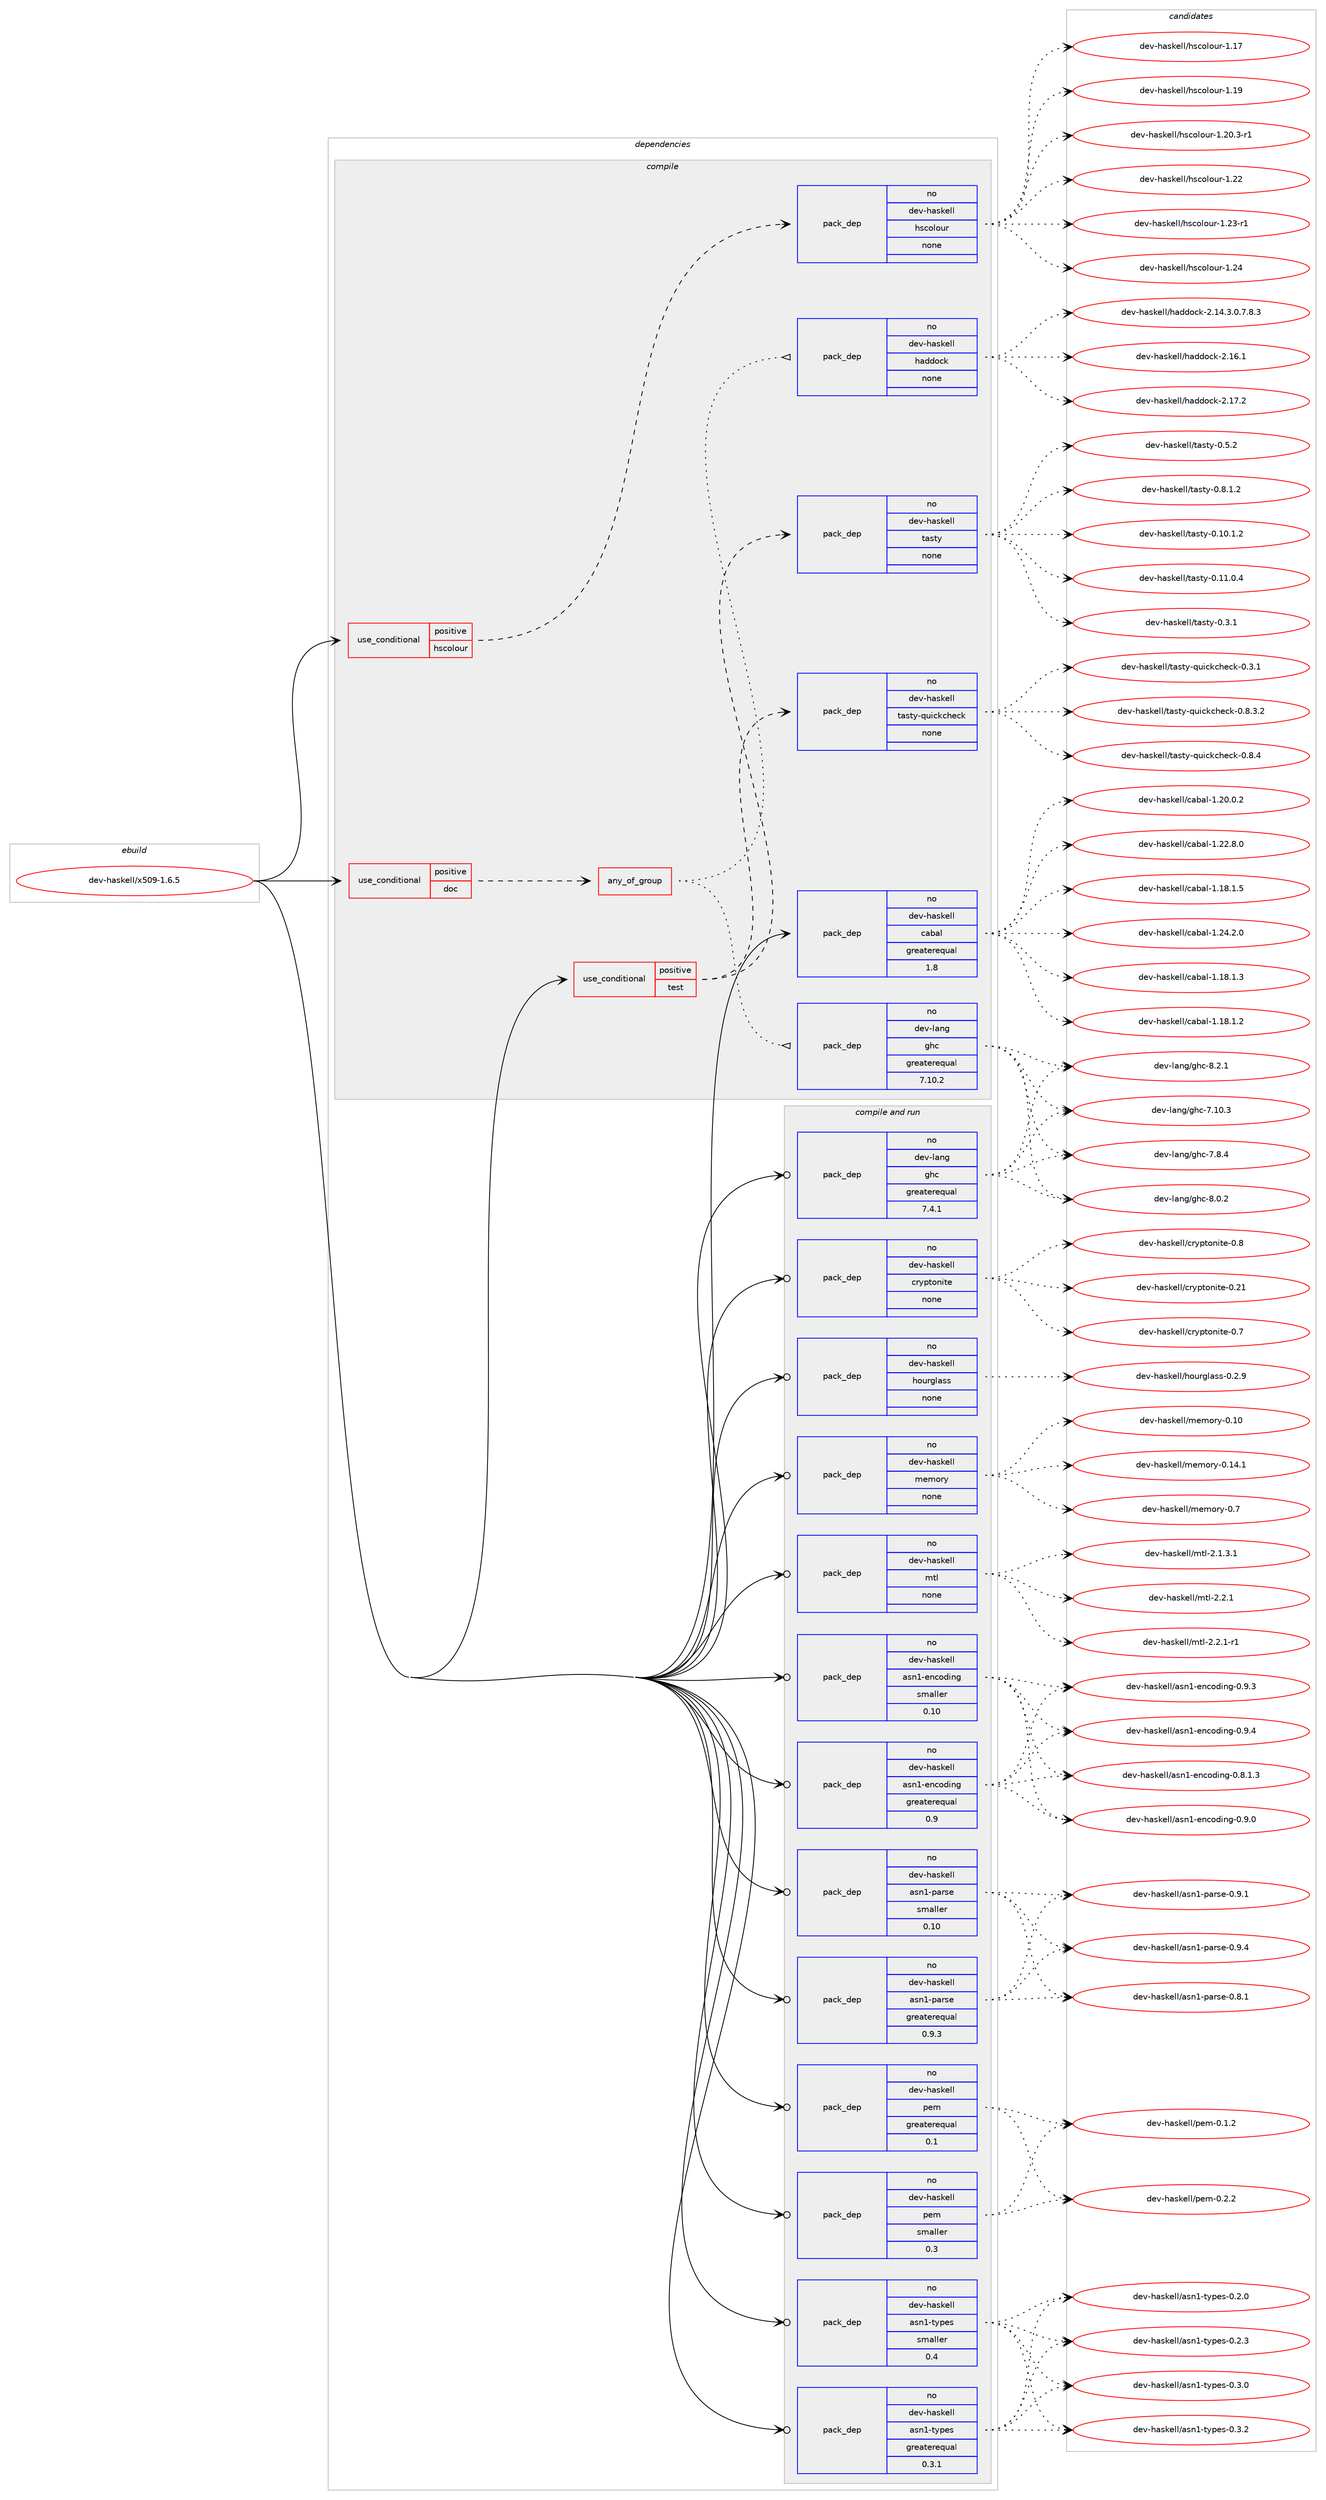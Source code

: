 digraph prolog {

# *************
# Graph options
# *************

newrank=true;
concentrate=true;
compound=true;
graph [rankdir=LR,fontname=Helvetica,fontsize=10,ranksep=1.5];#, ranksep=2.5, nodesep=0.2];
edge  [arrowhead=vee];
node  [fontname=Helvetica,fontsize=10];

# **********
# The ebuild
# **********

subgraph cluster_leftcol {
color=gray;
rank=same;
label=<<i>ebuild</i>>;
id [label="dev-haskell/x509-1.6.5", color=red, width=4, href="../dev-haskell/x509-1.6.5.svg"];
}

# ****************
# The dependencies
# ****************

subgraph cluster_midcol {
color=gray;
label=<<i>dependencies</i>>;
subgraph cluster_compile {
fillcolor="#eeeeee";
style=filled;
label=<<i>compile</i>>;
subgraph cond21413 {
dependency96197 [label=<<TABLE BORDER="0" CELLBORDER="1" CELLSPACING="0" CELLPADDING="4"><TR><TD ROWSPAN="3" CELLPADDING="10">use_conditional</TD></TR><TR><TD>positive</TD></TR><TR><TD>doc</TD></TR></TABLE>>, shape=none, color=red];
subgraph any2910 {
dependency96198 [label=<<TABLE BORDER="0" CELLBORDER="1" CELLSPACING="0" CELLPADDING="4"><TR><TD CELLPADDING="10">any_of_group</TD></TR></TABLE>>, shape=none, color=red];subgraph pack71844 {
dependency96199 [label=<<TABLE BORDER="0" CELLBORDER="1" CELLSPACING="0" CELLPADDING="4" WIDTH="220"><TR><TD ROWSPAN="6" CELLPADDING="30">pack_dep</TD></TR><TR><TD WIDTH="110">no</TD></TR><TR><TD>dev-haskell</TD></TR><TR><TD>haddock</TD></TR><TR><TD>none</TD></TR><TR><TD></TD></TR></TABLE>>, shape=none, color=blue];
}
dependency96198:e -> dependency96199:w [weight=20,style="dotted",arrowhead="oinv"];
subgraph pack71845 {
dependency96200 [label=<<TABLE BORDER="0" CELLBORDER="1" CELLSPACING="0" CELLPADDING="4" WIDTH="220"><TR><TD ROWSPAN="6" CELLPADDING="30">pack_dep</TD></TR><TR><TD WIDTH="110">no</TD></TR><TR><TD>dev-lang</TD></TR><TR><TD>ghc</TD></TR><TR><TD>greaterequal</TD></TR><TR><TD>7.10.2</TD></TR></TABLE>>, shape=none, color=blue];
}
dependency96198:e -> dependency96200:w [weight=20,style="dotted",arrowhead="oinv"];
}
dependency96197:e -> dependency96198:w [weight=20,style="dashed",arrowhead="vee"];
}
id:e -> dependency96197:w [weight=20,style="solid",arrowhead="vee"];
subgraph cond21414 {
dependency96201 [label=<<TABLE BORDER="0" CELLBORDER="1" CELLSPACING="0" CELLPADDING="4"><TR><TD ROWSPAN="3" CELLPADDING="10">use_conditional</TD></TR><TR><TD>positive</TD></TR><TR><TD>hscolour</TD></TR></TABLE>>, shape=none, color=red];
subgraph pack71846 {
dependency96202 [label=<<TABLE BORDER="0" CELLBORDER="1" CELLSPACING="0" CELLPADDING="4" WIDTH="220"><TR><TD ROWSPAN="6" CELLPADDING="30">pack_dep</TD></TR><TR><TD WIDTH="110">no</TD></TR><TR><TD>dev-haskell</TD></TR><TR><TD>hscolour</TD></TR><TR><TD>none</TD></TR><TR><TD></TD></TR></TABLE>>, shape=none, color=blue];
}
dependency96201:e -> dependency96202:w [weight=20,style="dashed",arrowhead="vee"];
}
id:e -> dependency96201:w [weight=20,style="solid",arrowhead="vee"];
subgraph cond21415 {
dependency96203 [label=<<TABLE BORDER="0" CELLBORDER="1" CELLSPACING="0" CELLPADDING="4"><TR><TD ROWSPAN="3" CELLPADDING="10">use_conditional</TD></TR><TR><TD>positive</TD></TR><TR><TD>test</TD></TR></TABLE>>, shape=none, color=red];
subgraph pack71847 {
dependency96204 [label=<<TABLE BORDER="0" CELLBORDER="1" CELLSPACING="0" CELLPADDING="4" WIDTH="220"><TR><TD ROWSPAN="6" CELLPADDING="30">pack_dep</TD></TR><TR><TD WIDTH="110">no</TD></TR><TR><TD>dev-haskell</TD></TR><TR><TD>tasty</TD></TR><TR><TD>none</TD></TR><TR><TD></TD></TR></TABLE>>, shape=none, color=blue];
}
dependency96203:e -> dependency96204:w [weight=20,style="dashed",arrowhead="vee"];
subgraph pack71848 {
dependency96205 [label=<<TABLE BORDER="0" CELLBORDER="1" CELLSPACING="0" CELLPADDING="4" WIDTH="220"><TR><TD ROWSPAN="6" CELLPADDING="30">pack_dep</TD></TR><TR><TD WIDTH="110">no</TD></TR><TR><TD>dev-haskell</TD></TR><TR><TD>tasty-quickcheck</TD></TR><TR><TD>none</TD></TR><TR><TD></TD></TR></TABLE>>, shape=none, color=blue];
}
dependency96203:e -> dependency96205:w [weight=20,style="dashed",arrowhead="vee"];
}
id:e -> dependency96203:w [weight=20,style="solid",arrowhead="vee"];
subgraph pack71849 {
dependency96206 [label=<<TABLE BORDER="0" CELLBORDER="1" CELLSPACING="0" CELLPADDING="4" WIDTH="220"><TR><TD ROWSPAN="6" CELLPADDING="30">pack_dep</TD></TR><TR><TD WIDTH="110">no</TD></TR><TR><TD>dev-haskell</TD></TR><TR><TD>cabal</TD></TR><TR><TD>greaterequal</TD></TR><TR><TD>1.8</TD></TR></TABLE>>, shape=none, color=blue];
}
id:e -> dependency96206:w [weight=20,style="solid",arrowhead="vee"];
}
subgraph cluster_compileandrun {
fillcolor="#eeeeee";
style=filled;
label=<<i>compile and run</i>>;
subgraph pack71850 {
dependency96207 [label=<<TABLE BORDER="0" CELLBORDER="1" CELLSPACING="0" CELLPADDING="4" WIDTH="220"><TR><TD ROWSPAN="6" CELLPADDING="30">pack_dep</TD></TR><TR><TD WIDTH="110">no</TD></TR><TR><TD>dev-haskell</TD></TR><TR><TD>asn1-encoding</TD></TR><TR><TD>greaterequal</TD></TR><TR><TD>0.9</TD></TR></TABLE>>, shape=none, color=blue];
}
id:e -> dependency96207:w [weight=20,style="solid",arrowhead="odotvee"];
subgraph pack71851 {
dependency96208 [label=<<TABLE BORDER="0" CELLBORDER="1" CELLSPACING="0" CELLPADDING="4" WIDTH="220"><TR><TD ROWSPAN="6" CELLPADDING="30">pack_dep</TD></TR><TR><TD WIDTH="110">no</TD></TR><TR><TD>dev-haskell</TD></TR><TR><TD>asn1-encoding</TD></TR><TR><TD>smaller</TD></TR><TR><TD>0.10</TD></TR></TABLE>>, shape=none, color=blue];
}
id:e -> dependency96208:w [weight=20,style="solid",arrowhead="odotvee"];
subgraph pack71852 {
dependency96209 [label=<<TABLE BORDER="0" CELLBORDER="1" CELLSPACING="0" CELLPADDING="4" WIDTH="220"><TR><TD ROWSPAN="6" CELLPADDING="30">pack_dep</TD></TR><TR><TD WIDTH="110">no</TD></TR><TR><TD>dev-haskell</TD></TR><TR><TD>asn1-parse</TD></TR><TR><TD>greaterequal</TD></TR><TR><TD>0.9.3</TD></TR></TABLE>>, shape=none, color=blue];
}
id:e -> dependency96209:w [weight=20,style="solid",arrowhead="odotvee"];
subgraph pack71853 {
dependency96210 [label=<<TABLE BORDER="0" CELLBORDER="1" CELLSPACING="0" CELLPADDING="4" WIDTH="220"><TR><TD ROWSPAN="6" CELLPADDING="30">pack_dep</TD></TR><TR><TD WIDTH="110">no</TD></TR><TR><TD>dev-haskell</TD></TR><TR><TD>asn1-parse</TD></TR><TR><TD>smaller</TD></TR><TR><TD>0.10</TD></TR></TABLE>>, shape=none, color=blue];
}
id:e -> dependency96210:w [weight=20,style="solid",arrowhead="odotvee"];
subgraph pack71854 {
dependency96211 [label=<<TABLE BORDER="0" CELLBORDER="1" CELLSPACING="0" CELLPADDING="4" WIDTH="220"><TR><TD ROWSPAN="6" CELLPADDING="30">pack_dep</TD></TR><TR><TD WIDTH="110">no</TD></TR><TR><TD>dev-haskell</TD></TR><TR><TD>asn1-types</TD></TR><TR><TD>greaterequal</TD></TR><TR><TD>0.3.1</TD></TR></TABLE>>, shape=none, color=blue];
}
id:e -> dependency96211:w [weight=20,style="solid",arrowhead="odotvee"];
subgraph pack71855 {
dependency96212 [label=<<TABLE BORDER="0" CELLBORDER="1" CELLSPACING="0" CELLPADDING="4" WIDTH="220"><TR><TD ROWSPAN="6" CELLPADDING="30">pack_dep</TD></TR><TR><TD WIDTH="110">no</TD></TR><TR><TD>dev-haskell</TD></TR><TR><TD>asn1-types</TD></TR><TR><TD>smaller</TD></TR><TR><TD>0.4</TD></TR></TABLE>>, shape=none, color=blue];
}
id:e -> dependency96212:w [weight=20,style="solid",arrowhead="odotvee"];
subgraph pack71856 {
dependency96213 [label=<<TABLE BORDER="0" CELLBORDER="1" CELLSPACING="0" CELLPADDING="4" WIDTH="220"><TR><TD ROWSPAN="6" CELLPADDING="30">pack_dep</TD></TR><TR><TD WIDTH="110">no</TD></TR><TR><TD>dev-haskell</TD></TR><TR><TD>cryptonite</TD></TR><TR><TD>none</TD></TR><TR><TD></TD></TR></TABLE>>, shape=none, color=blue];
}
id:e -> dependency96213:w [weight=20,style="solid",arrowhead="odotvee"];
subgraph pack71857 {
dependency96214 [label=<<TABLE BORDER="0" CELLBORDER="1" CELLSPACING="0" CELLPADDING="4" WIDTH="220"><TR><TD ROWSPAN="6" CELLPADDING="30">pack_dep</TD></TR><TR><TD WIDTH="110">no</TD></TR><TR><TD>dev-haskell</TD></TR><TR><TD>hourglass</TD></TR><TR><TD>none</TD></TR><TR><TD></TD></TR></TABLE>>, shape=none, color=blue];
}
id:e -> dependency96214:w [weight=20,style="solid",arrowhead="odotvee"];
subgraph pack71858 {
dependency96215 [label=<<TABLE BORDER="0" CELLBORDER="1" CELLSPACING="0" CELLPADDING="4" WIDTH="220"><TR><TD ROWSPAN="6" CELLPADDING="30">pack_dep</TD></TR><TR><TD WIDTH="110">no</TD></TR><TR><TD>dev-haskell</TD></TR><TR><TD>memory</TD></TR><TR><TD>none</TD></TR><TR><TD></TD></TR></TABLE>>, shape=none, color=blue];
}
id:e -> dependency96215:w [weight=20,style="solid",arrowhead="odotvee"];
subgraph pack71859 {
dependency96216 [label=<<TABLE BORDER="0" CELLBORDER="1" CELLSPACING="0" CELLPADDING="4" WIDTH="220"><TR><TD ROWSPAN="6" CELLPADDING="30">pack_dep</TD></TR><TR><TD WIDTH="110">no</TD></TR><TR><TD>dev-haskell</TD></TR><TR><TD>mtl</TD></TR><TR><TD>none</TD></TR><TR><TD></TD></TR></TABLE>>, shape=none, color=blue];
}
id:e -> dependency96216:w [weight=20,style="solid",arrowhead="odotvee"];
subgraph pack71860 {
dependency96217 [label=<<TABLE BORDER="0" CELLBORDER="1" CELLSPACING="0" CELLPADDING="4" WIDTH="220"><TR><TD ROWSPAN="6" CELLPADDING="30">pack_dep</TD></TR><TR><TD WIDTH="110">no</TD></TR><TR><TD>dev-haskell</TD></TR><TR><TD>pem</TD></TR><TR><TD>greaterequal</TD></TR><TR><TD>0.1</TD></TR></TABLE>>, shape=none, color=blue];
}
id:e -> dependency96217:w [weight=20,style="solid",arrowhead="odotvee"];
subgraph pack71861 {
dependency96218 [label=<<TABLE BORDER="0" CELLBORDER="1" CELLSPACING="0" CELLPADDING="4" WIDTH="220"><TR><TD ROWSPAN="6" CELLPADDING="30">pack_dep</TD></TR><TR><TD WIDTH="110">no</TD></TR><TR><TD>dev-haskell</TD></TR><TR><TD>pem</TD></TR><TR><TD>smaller</TD></TR><TR><TD>0.3</TD></TR></TABLE>>, shape=none, color=blue];
}
id:e -> dependency96218:w [weight=20,style="solid",arrowhead="odotvee"];
subgraph pack71862 {
dependency96219 [label=<<TABLE BORDER="0" CELLBORDER="1" CELLSPACING="0" CELLPADDING="4" WIDTH="220"><TR><TD ROWSPAN="6" CELLPADDING="30">pack_dep</TD></TR><TR><TD WIDTH="110">no</TD></TR><TR><TD>dev-lang</TD></TR><TR><TD>ghc</TD></TR><TR><TD>greaterequal</TD></TR><TR><TD>7.4.1</TD></TR></TABLE>>, shape=none, color=blue];
}
id:e -> dependency96219:w [weight=20,style="solid",arrowhead="odotvee"];
}
subgraph cluster_run {
fillcolor="#eeeeee";
style=filled;
label=<<i>run</i>>;
}
}

# **************
# The candidates
# **************

subgraph cluster_choices {
rank=same;
color=gray;
label=<<i>candidates</i>>;

subgraph choice71844 {
color=black;
nodesep=1;
choice1001011184510497115107101108108471049710010011199107455046495246514648465546564651 [label="dev-haskell/haddock-2.14.3.0.7.8.3", color=red, width=4,href="../dev-haskell/haddock-2.14.3.0.7.8.3.svg"];
choice100101118451049711510710110810847104971001001119910745504649544649 [label="dev-haskell/haddock-2.16.1", color=red, width=4,href="../dev-haskell/haddock-2.16.1.svg"];
choice100101118451049711510710110810847104971001001119910745504649554650 [label="dev-haskell/haddock-2.17.2", color=red, width=4,href="../dev-haskell/haddock-2.17.2.svg"];
dependency96199:e -> choice1001011184510497115107101108108471049710010011199107455046495246514648465546564651:w [style=dotted,weight="100"];
dependency96199:e -> choice100101118451049711510710110810847104971001001119910745504649544649:w [style=dotted,weight="100"];
dependency96199:e -> choice100101118451049711510710110810847104971001001119910745504649554650:w [style=dotted,weight="100"];
}
subgraph choice71845 {
color=black;
nodesep=1;
choice1001011184510897110103471031049945554649484651 [label="dev-lang/ghc-7.10.3", color=red, width=4,href="../dev-lang/ghc-7.10.3.svg"];
choice10010111845108971101034710310499455546564652 [label="dev-lang/ghc-7.8.4", color=red, width=4,href="../dev-lang/ghc-7.8.4.svg"];
choice10010111845108971101034710310499455646484650 [label="dev-lang/ghc-8.0.2", color=red, width=4,href="../dev-lang/ghc-8.0.2.svg"];
choice10010111845108971101034710310499455646504649 [label="dev-lang/ghc-8.2.1", color=red, width=4,href="../dev-lang/ghc-8.2.1.svg"];
dependency96200:e -> choice1001011184510897110103471031049945554649484651:w [style=dotted,weight="100"];
dependency96200:e -> choice10010111845108971101034710310499455546564652:w [style=dotted,weight="100"];
dependency96200:e -> choice10010111845108971101034710310499455646484650:w [style=dotted,weight="100"];
dependency96200:e -> choice10010111845108971101034710310499455646504649:w [style=dotted,weight="100"];
}
subgraph choice71846 {
color=black;
nodesep=1;
choice100101118451049711510710110810847104115991111081111171144549464955 [label="dev-haskell/hscolour-1.17", color=red, width=4,href="../dev-haskell/hscolour-1.17.svg"];
choice100101118451049711510710110810847104115991111081111171144549464957 [label="dev-haskell/hscolour-1.19", color=red, width=4,href="../dev-haskell/hscolour-1.19.svg"];
choice10010111845104971151071011081084710411599111108111117114454946504846514511449 [label="dev-haskell/hscolour-1.20.3-r1", color=red, width=4,href="../dev-haskell/hscolour-1.20.3-r1.svg"];
choice100101118451049711510710110810847104115991111081111171144549465050 [label="dev-haskell/hscolour-1.22", color=red, width=4,href="../dev-haskell/hscolour-1.22.svg"];
choice1001011184510497115107101108108471041159911110811111711445494650514511449 [label="dev-haskell/hscolour-1.23-r1", color=red, width=4,href="../dev-haskell/hscolour-1.23-r1.svg"];
choice100101118451049711510710110810847104115991111081111171144549465052 [label="dev-haskell/hscolour-1.24", color=red, width=4,href="../dev-haskell/hscolour-1.24.svg"];
dependency96202:e -> choice100101118451049711510710110810847104115991111081111171144549464955:w [style=dotted,weight="100"];
dependency96202:e -> choice100101118451049711510710110810847104115991111081111171144549464957:w [style=dotted,weight="100"];
dependency96202:e -> choice10010111845104971151071011081084710411599111108111117114454946504846514511449:w [style=dotted,weight="100"];
dependency96202:e -> choice100101118451049711510710110810847104115991111081111171144549465050:w [style=dotted,weight="100"];
dependency96202:e -> choice1001011184510497115107101108108471041159911110811111711445494650514511449:w [style=dotted,weight="100"];
dependency96202:e -> choice100101118451049711510710110810847104115991111081111171144549465052:w [style=dotted,weight="100"];
}
subgraph choice71847 {
color=black;
nodesep=1;
choice10010111845104971151071011081084711697115116121454846494846494650 [label="dev-haskell/tasty-0.10.1.2", color=red, width=4,href="../dev-haskell/tasty-0.10.1.2.svg"];
choice10010111845104971151071011081084711697115116121454846494946484652 [label="dev-haskell/tasty-0.11.0.4", color=red, width=4,href="../dev-haskell/tasty-0.11.0.4.svg"];
choice10010111845104971151071011081084711697115116121454846514649 [label="dev-haskell/tasty-0.3.1", color=red, width=4,href="../dev-haskell/tasty-0.3.1.svg"];
choice10010111845104971151071011081084711697115116121454846534650 [label="dev-haskell/tasty-0.5.2", color=red, width=4,href="../dev-haskell/tasty-0.5.2.svg"];
choice100101118451049711510710110810847116971151161214548465646494650 [label="dev-haskell/tasty-0.8.1.2", color=red, width=4,href="../dev-haskell/tasty-0.8.1.2.svg"];
dependency96204:e -> choice10010111845104971151071011081084711697115116121454846494846494650:w [style=dotted,weight="100"];
dependency96204:e -> choice10010111845104971151071011081084711697115116121454846494946484652:w [style=dotted,weight="100"];
dependency96204:e -> choice10010111845104971151071011081084711697115116121454846514649:w [style=dotted,weight="100"];
dependency96204:e -> choice10010111845104971151071011081084711697115116121454846534650:w [style=dotted,weight="100"];
dependency96204:e -> choice100101118451049711510710110810847116971151161214548465646494650:w [style=dotted,weight="100"];
}
subgraph choice71848 {
color=black;
nodesep=1;
choice1001011184510497115107101108108471169711511612145113117105991079910410199107454846514649 [label="dev-haskell/tasty-quickcheck-0.3.1", color=red, width=4,href="../dev-haskell/tasty-quickcheck-0.3.1.svg"];
choice10010111845104971151071011081084711697115116121451131171059910799104101991074548465646514650 [label="dev-haskell/tasty-quickcheck-0.8.3.2", color=red, width=4,href="../dev-haskell/tasty-quickcheck-0.8.3.2.svg"];
choice1001011184510497115107101108108471169711511612145113117105991079910410199107454846564652 [label="dev-haskell/tasty-quickcheck-0.8.4", color=red, width=4,href="../dev-haskell/tasty-quickcheck-0.8.4.svg"];
dependency96205:e -> choice1001011184510497115107101108108471169711511612145113117105991079910410199107454846514649:w [style=dotted,weight="100"];
dependency96205:e -> choice10010111845104971151071011081084711697115116121451131171059910799104101991074548465646514650:w [style=dotted,weight="100"];
dependency96205:e -> choice1001011184510497115107101108108471169711511612145113117105991079910410199107454846564652:w [style=dotted,weight="100"];
}
subgraph choice71849 {
color=black;
nodesep=1;
choice10010111845104971151071011081084799979897108454946495646494650 [label="dev-haskell/cabal-1.18.1.2", color=red, width=4,href="../dev-haskell/cabal-1.18.1.2.svg"];
choice10010111845104971151071011081084799979897108454946495646494651 [label="dev-haskell/cabal-1.18.1.3", color=red, width=4,href="../dev-haskell/cabal-1.18.1.3.svg"];
choice10010111845104971151071011081084799979897108454946495646494653 [label="dev-haskell/cabal-1.18.1.5", color=red, width=4,href="../dev-haskell/cabal-1.18.1.5.svg"];
choice10010111845104971151071011081084799979897108454946504846484650 [label="dev-haskell/cabal-1.20.0.2", color=red, width=4,href="../dev-haskell/cabal-1.20.0.2.svg"];
choice10010111845104971151071011081084799979897108454946505046564648 [label="dev-haskell/cabal-1.22.8.0", color=red, width=4,href="../dev-haskell/cabal-1.22.8.0.svg"];
choice10010111845104971151071011081084799979897108454946505246504648 [label="dev-haskell/cabal-1.24.2.0", color=red, width=4,href="../dev-haskell/cabal-1.24.2.0.svg"];
dependency96206:e -> choice10010111845104971151071011081084799979897108454946495646494650:w [style=dotted,weight="100"];
dependency96206:e -> choice10010111845104971151071011081084799979897108454946495646494651:w [style=dotted,weight="100"];
dependency96206:e -> choice10010111845104971151071011081084799979897108454946495646494653:w [style=dotted,weight="100"];
dependency96206:e -> choice10010111845104971151071011081084799979897108454946504846484650:w [style=dotted,weight="100"];
dependency96206:e -> choice10010111845104971151071011081084799979897108454946505046564648:w [style=dotted,weight="100"];
dependency96206:e -> choice10010111845104971151071011081084799979897108454946505246504648:w [style=dotted,weight="100"];
}
subgraph choice71850 {
color=black;
nodesep=1;
choice100101118451049711510710110810847971151104945101110991111001051101034548465646494651 [label="dev-haskell/asn1-encoding-0.8.1.3", color=red, width=4,href="../dev-haskell/asn1-encoding-0.8.1.3.svg"];
choice10010111845104971151071011081084797115110494510111099111100105110103454846574648 [label="dev-haskell/asn1-encoding-0.9.0", color=red, width=4,href="../dev-haskell/asn1-encoding-0.9.0.svg"];
choice10010111845104971151071011081084797115110494510111099111100105110103454846574651 [label="dev-haskell/asn1-encoding-0.9.3", color=red, width=4,href="../dev-haskell/asn1-encoding-0.9.3.svg"];
choice10010111845104971151071011081084797115110494510111099111100105110103454846574652 [label="dev-haskell/asn1-encoding-0.9.4", color=red, width=4,href="../dev-haskell/asn1-encoding-0.9.4.svg"];
dependency96207:e -> choice100101118451049711510710110810847971151104945101110991111001051101034548465646494651:w [style=dotted,weight="100"];
dependency96207:e -> choice10010111845104971151071011081084797115110494510111099111100105110103454846574648:w [style=dotted,weight="100"];
dependency96207:e -> choice10010111845104971151071011081084797115110494510111099111100105110103454846574651:w [style=dotted,weight="100"];
dependency96207:e -> choice10010111845104971151071011081084797115110494510111099111100105110103454846574652:w [style=dotted,weight="100"];
}
subgraph choice71851 {
color=black;
nodesep=1;
choice100101118451049711510710110810847971151104945101110991111001051101034548465646494651 [label="dev-haskell/asn1-encoding-0.8.1.3", color=red, width=4,href="../dev-haskell/asn1-encoding-0.8.1.3.svg"];
choice10010111845104971151071011081084797115110494510111099111100105110103454846574648 [label="dev-haskell/asn1-encoding-0.9.0", color=red, width=4,href="../dev-haskell/asn1-encoding-0.9.0.svg"];
choice10010111845104971151071011081084797115110494510111099111100105110103454846574651 [label="dev-haskell/asn1-encoding-0.9.3", color=red, width=4,href="../dev-haskell/asn1-encoding-0.9.3.svg"];
choice10010111845104971151071011081084797115110494510111099111100105110103454846574652 [label="dev-haskell/asn1-encoding-0.9.4", color=red, width=4,href="../dev-haskell/asn1-encoding-0.9.4.svg"];
dependency96208:e -> choice100101118451049711510710110810847971151104945101110991111001051101034548465646494651:w [style=dotted,weight="100"];
dependency96208:e -> choice10010111845104971151071011081084797115110494510111099111100105110103454846574648:w [style=dotted,weight="100"];
dependency96208:e -> choice10010111845104971151071011081084797115110494510111099111100105110103454846574651:w [style=dotted,weight="100"];
dependency96208:e -> choice10010111845104971151071011081084797115110494510111099111100105110103454846574652:w [style=dotted,weight="100"];
}
subgraph choice71852 {
color=black;
nodesep=1;
choice10010111845104971151071011081084797115110494511297114115101454846564649 [label="dev-haskell/asn1-parse-0.8.1", color=red, width=4,href="../dev-haskell/asn1-parse-0.8.1.svg"];
choice10010111845104971151071011081084797115110494511297114115101454846574649 [label="dev-haskell/asn1-parse-0.9.1", color=red, width=4,href="../dev-haskell/asn1-parse-0.9.1.svg"];
choice10010111845104971151071011081084797115110494511297114115101454846574652 [label="dev-haskell/asn1-parse-0.9.4", color=red, width=4,href="../dev-haskell/asn1-parse-0.9.4.svg"];
dependency96209:e -> choice10010111845104971151071011081084797115110494511297114115101454846564649:w [style=dotted,weight="100"];
dependency96209:e -> choice10010111845104971151071011081084797115110494511297114115101454846574649:w [style=dotted,weight="100"];
dependency96209:e -> choice10010111845104971151071011081084797115110494511297114115101454846574652:w [style=dotted,weight="100"];
}
subgraph choice71853 {
color=black;
nodesep=1;
choice10010111845104971151071011081084797115110494511297114115101454846564649 [label="dev-haskell/asn1-parse-0.8.1", color=red, width=4,href="../dev-haskell/asn1-parse-0.8.1.svg"];
choice10010111845104971151071011081084797115110494511297114115101454846574649 [label="dev-haskell/asn1-parse-0.9.1", color=red, width=4,href="../dev-haskell/asn1-parse-0.9.1.svg"];
choice10010111845104971151071011081084797115110494511297114115101454846574652 [label="dev-haskell/asn1-parse-0.9.4", color=red, width=4,href="../dev-haskell/asn1-parse-0.9.4.svg"];
dependency96210:e -> choice10010111845104971151071011081084797115110494511297114115101454846564649:w [style=dotted,weight="100"];
dependency96210:e -> choice10010111845104971151071011081084797115110494511297114115101454846574649:w [style=dotted,weight="100"];
dependency96210:e -> choice10010111845104971151071011081084797115110494511297114115101454846574652:w [style=dotted,weight="100"];
}
subgraph choice71854 {
color=black;
nodesep=1;
choice100101118451049711510710110810847971151104945116121112101115454846504648 [label="dev-haskell/asn1-types-0.2.0", color=red, width=4,href="../dev-haskell/asn1-types-0.2.0.svg"];
choice100101118451049711510710110810847971151104945116121112101115454846504651 [label="dev-haskell/asn1-types-0.2.3", color=red, width=4,href="../dev-haskell/asn1-types-0.2.3.svg"];
choice100101118451049711510710110810847971151104945116121112101115454846514648 [label="dev-haskell/asn1-types-0.3.0", color=red, width=4,href="../dev-haskell/asn1-types-0.3.0.svg"];
choice100101118451049711510710110810847971151104945116121112101115454846514650 [label="dev-haskell/asn1-types-0.3.2", color=red, width=4,href="../dev-haskell/asn1-types-0.3.2.svg"];
dependency96211:e -> choice100101118451049711510710110810847971151104945116121112101115454846504648:w [style=dotted,weight="100"];
dependency96211:e -> choice100101118451049711510710110810847971151104945116121112101115454846504651:w [style=dotted,weight="100"];
dependency96211:e -> choice100101118451049711510710110810847971151104945116121112101115454846514648:w [style=dotted,weight="100"];
dependency96211:e -> choice100101118451049711510710110810847971151104945116121112101115454846514650:w [style=dotted,weight="100"];
}
subgraph choice71855 {
color=black;
nodesep=1;
choice100101118451049711510710110810847971151104945116121112101115454846504648 [label="dev-haskell/asn1-types-0.2.0", color=red, width=4,href="../dev-haskell/asn1-types-0.2.0.svg"];
choice100101118451049711510710110810847971151104945116121112101115454846504651 [label="dev-haskell/asn1-types-0.2.3", color=red, width=4,href="../dev-haskell/asn1-types-0.2.3.svg"];
choice100101118451049711510710110810847971151104945116121112101115454846514648 [label="dev-haskell/asn1-types-0.3.0", color=red, width=4,href="../dev-haskell/asn1-types-0.3.0.svg"];
choice100101118451049711510710110810847971151104945116121112101115454846514650 [label="dev-haskell/asn1-types-0.3.2", color=red, width=4,href="../dev-haskell/asn1-types-0.3.2.svg"];
dependency96212:e -> choice100101118451049711510710110810847971151104945116121112101115454846504648:w [style=dotted,weight="100"];
dependency96212:e -> choice100101118451049711510710110810847971151104945116121112101115454846504651:w [style=dotted,weight="100"];
dependency96212:e -> choice100101118451049711510710110810847971151104945116121112101115454846514648:w [style=dotted,weight="100"];
dependency96212:e -> choice100101118451049711510710110810847971151104945116121112101115454846514650:w [style=dotted,weight="100"];
}
subgraph choice71856 {
color=black;
nodesep=1;
choice100101118451049711510710110810847991141211121161111101051161014548465049 [label="dev-haskell/cryptonite-0.21", color=red, width=4,href="../dev-haskell/cryptonite-0.21.svg"];
choice1001011184510497115107101108108479911412111211611111010511610145484655 [label="dev-haskell/cryptonite-0.7", color=red, width=4,href="../dev-haskell/cryptonite-0.7.svg"];
choice1001011184510497115107101108108479911412111211611111010511610145484656 [label="dev-haskell/cryptonite-0.8", color=red, width=4,href="../dev-haskell/cryptonite-0.8.svg"];
dependency96213:e -> choice100101118451049711510710110810847991141211121161111101051161014548465049:w [style=dotted,weight="100"];
dependency96213:e -> choice1001011184510497115107101108108479911412111211611111010511610145484655:w [style=dotted,weight="100"];
dependency96213:e -> choice1001011184510497115107101108108479911412111211611111010511610145484656:w [style=dotted,weight="100"];
}
subgraph choice71857 {
color=black;
nodesep=1;
choice10010111845104971151071011081084710411111711410310897115115454846504657 [label="dev-haskell/hourglass-0.2.9", color=red, width=4,href="../dev-haskell/hourglass-0.2.9.svg"];
dependency96214:e -> choice10010111845104971151071011081084710411111711410310897115115454846504657:w [style=dotted,weight="100"];
}
subgraph choice71858 {
color=black;
nodesep=1;
choice1001011184510497115107101108108471091011091111141214548464948 [label="dev-haskell/memory-0.10", color=red, width=4,href="../dev-haskell/memory-0.10.svg"];
choice10010111845104971151071011081084710910110911111412145484649524649 [label="dev-haskell/memory-0.14.1", color=red, width=4,href="../dev-haskell/memory-0.14.1.svg"];
choice10010111845104971151071011081084710910110911111412145484655 [label="dev-haskell/memory-0.7", color=red, width=4,href="../dev-haskell/memory-0.7.svg"];
dependency96215:e -> choice1001011184510497115107101108108471091011091111141214548464948:w [style=dotted,weight="100"];
dependency96215:e -> choice10010111845104971151071011081084710910110911111412145484649524649:w [style=dotted,weight="100"];
dependency96215:e -> choice10010111845104971151071011081084710910110911111412145484655:w [style=dotted,weight="100"];
}
subgraph choice71859 {
color=black;
nodesep=1;
choice1001011184510497115107101108108471091161084550464946514649 [label="dev-haskell/mtl-2.1.3.1", color=red, width=4,href="../dev-haskell/mtl-2.1.3.1.svg"];
choice100101118451049711510710110810847109116108455046504649 [label="dev-haskell/mtl-2.2.1", color=red, width=4,href="../dev-haskell/mtl-2.2.1.svg"];
choice1001011184510497115107101108108471091161084550465046494511449 [label="dev-haskell/mtl-2.2.1-r1", color=red, width=4,href="../dev-haskell/mtl-2.2.1-r1.svg"];
dependency96216:e -> choice1001011184510497115107101108108471091161084550464946514649:w [style=dotted,weight="100"];
dependency96216:e -> choice100101118451049711510710110810847109116108455046504649:w [style=dotted,weight="100"];
dependency96216:e -> choice1001011184510497115107101108108471091161084550465046494511449:w [style=dotted,weight="100"];
}
subgraph choice71860 {
color=black;
nodesep=1;
choice100101118451049711510710110810847112101109454846494650 [label="dev-haskell/pem-0.1.2", color=red, width=4,href="../dev-haskell/pem-0.1.2.svg"];
choice100101118451049711510710110810847112101109454846504650 [label="dev-haskell/pem-0.2.2", color=red, width=4,href="../dev-haskell/pem-0.2.2.svg"];
dependency96217:e -> choice100101118451049711510710110810847112101109454846494650:w [style=dotted,weight="100"];
dependency96217:e -> choice100101118451049711510710110810847112101109454846504650:w [style=dotted,weight="100"];
}
subgraph choice71861 {
color=black;
nodesep=1;
choice100101118451049711510710110810847112101109454846494650 [label="dev-haskell/pem-0.1.2", color=red, width=4,href="../dev-haskell/pem-0.1.2.svg"];
choice100101118451049711510710110810847112101109454846504650 [label="dev-haskell/pem-0.2.2", color=red, width=4,href="../dev-haskell/pem-0.2.2.svg"];
dependency96218:e -> choice100101118451049711510710110810847112101109454846494650:w [style=dotted,weight="100"];
dependency96218:e -> choice100101118451049711510710110810847112101109454846504650:w [style=dotted,weight="100"];
}
subgraph choice71862 {
color=black;
nodesep=1;
choice1001011184510897110103471031049945554649484651 [label="dev-lang/ghc-7.10.3", color=red, width=4,href="../dev-lang/ghc-7.10.3.svg"];
choice10010111845108971101034710310499455546564652 [label="dev-lang/ghc-7.8.4", color=red, width=4,href="../dev-lang/ghc-7.8.4.svg"];
choice10010111845108971101034710310499455646484650 [label="dev-lang/ghc-8.0.2", color=red, width=4,href="../dev-lang/ghc-8.0.2.svg"];
choice10010111845108971101034710310499455646504649 [label="dev-lang/ghc-8.2.1", color=red, width=4,href="../dev-lang/ghc-8.2.1.svg"];
dependency96219:e -> choice1001011184510897110103471031049945554649484651:w [style=dotted,weight="100"];
dependency96219:e -> choice10010111845108971101034710310499455546564652:w [style=dotted,weight="100"];
dependency96219:e -> choice10010111845108971101034710310499455646484650:w [style=dotted,weight="100"];
dependency96219:e -> choice10010111845108971101034710310499455646504649:w [style=dotted,weight="100"];
}
}

}
